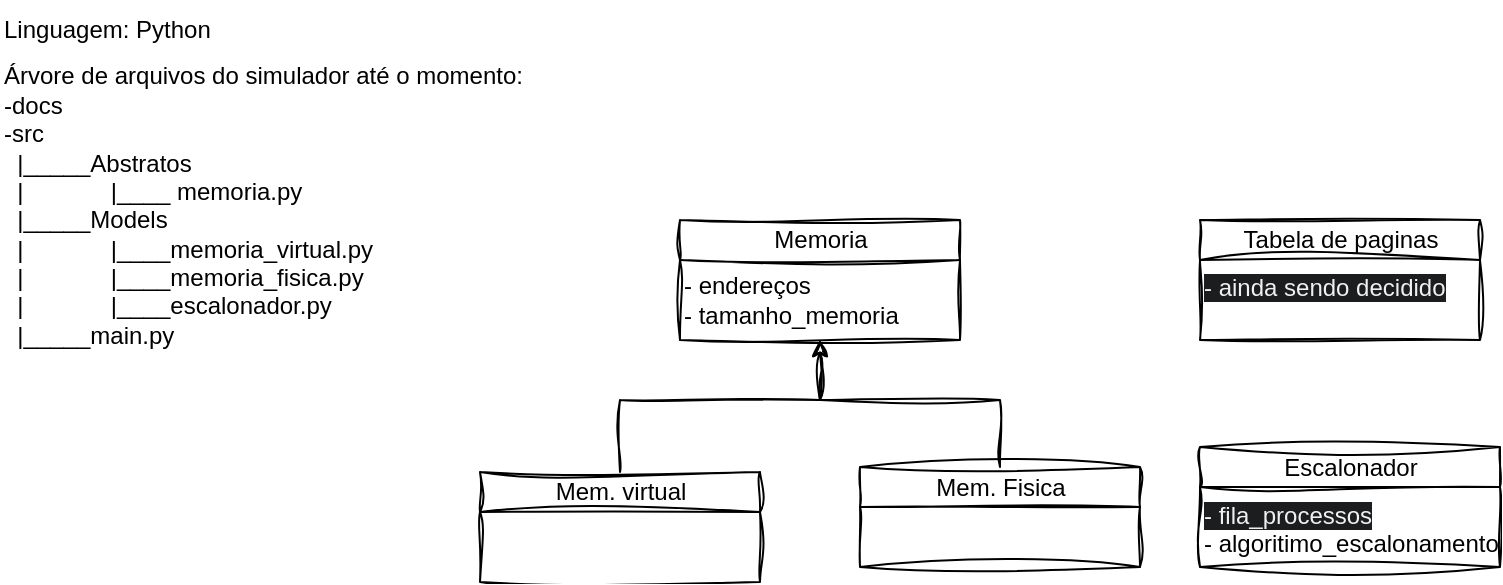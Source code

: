 <mxfile version="24.7.17">
  <diagram name="Página-1" id="RTlkxNw4YzHTPLM2SJ8g">
    <mxGraphModel dx="864" dy="508" grid="1" gridSize="10" guides="1" tooltips="1" connect="1" arrows="1" fold="1" page="1" pageScale="1" pageWidth="827" pageHeight="1169" math="0" shadow="0">
      <root>
        <mxCell id="0" />
        <mxCell id="1" parent="0" />
        <mxCell id="OjIY8kEyJgJIp9W9q5cX-15" style="edgeStyle=orthogonalEdgeStyle;rounded=0;orthogonalLoop=1;jettySize=auto;html=1;exitX=0.5;exitY=0;exitDx=0;exitDy=0;entryX=0.5;entryY=1;entryDx=0;entryDy=0;sketch=1;curveFitting=1;jiggle=2;" parent="1" source="OjIY8kEyJgJIp9W9q5cX-1" target="OjIY8kEyJgJIp9W9q5cX-13" edge="1">
          <mxGeometry relative="1" as="geometry">
            <Array as="points">
              <mxPoint x="330" y="220" />
              <mxPoint x="430" y="220" />
            </Array>
          </mxGeometry>
        </mxCell>
        <mxCell id="OjIY8kEyJgJIp9W9q5cX-1" value="Mem. virtual" style="swimlane;fontStyle=0;childLayout=stackLayout;horizontal=1;startSize=20;fillColor=none;horizontalStack=0;resizeParent=1;resizeParentMax=0;resizeLast=0;collapsible=1;marginBottom=0;html=1;swimlaneLine=1;sketch=1;curveFitting=1;jiggle=2;" parent="1" vertex="1">
          <mxGeometry x="260" y="256" width="140" height="55" as="geometry" />
        </mxCell>
        <mxCell id="OjIY8kEyJgJIp9W9q5cX-5" value="Mem. Fisica" style="swimlane;fontStyle=0;childLayout=stackLayout;horizontal=1;startSize=20;fillColor=none;horizontalStack=0;resizeParent=1;resizeParentMax=0;resizeLast=0;collapsible=1;marginBottom=0;html=1;sketch=1;curveFitting=1;jiggle=2;" parent="1" vertex="1">
          <mxGeometry x="450" y="253.5" width="140" height="50" as="geometry" />
        </mxCell>
        <mxCell id="OjIY8kEyJgJIp9W9q5cX-6" value="Tabela de paginas" style="swimlane;fontStyle=0;childLayout=stackLayout;horizontal=1;startSize=20;fillColor=none;horizontalStack=0;resizeParent=1;resizeParentMax=0;resizeLast=0;collapsible=1;marginBottom=0;html=1;sketch=1;curveFitting=1;jiggle=2;" parent="1" vertex="1">
          <mxGeometry x="620" y="130" width="140" height="60" as="geometry" />
        </mxCell>
        <mxCell id="OjIY8kEyJgJIp9W9q5cX-10" value="&lt;span style=&quot;color: rgb(240, 240, 240); font-family: Helvetica; font-size: 12px; font-style: normal; font-variant-ligatures: normal; font-variant-caps: normal; font-weight: 400; letter-spacing: normal; orphans: 2; text-align: center; text-indent: 0px; text-transform: none; widows: 2; word-spacing: 0px; -webkit-text-stroke-width: 0px; white-space: nowrap; background-color: rgb(27, 29, 30); text-decoration-thickness: initial; text-decoration-style: initial; text-decoration-color: initial; display: inline !important; float: none;&quot;&gt;- ainda sendo decidido&lt;/span&gt;" style="text;whiteSpace=wrap;html=1;sketch=1;curveFitting=1;jiggle=2;" parent="OjIY8kEyJgJIp9W9q5cX-6" vertex="1">
          <mxGeometry y="20" width="140" height="40" as="geometry" />
        </mxCell>
        <mxCell id="OjIY8kEyJgJIp9W9q5cX-13" value="Memoria" style="swimlane;fontStyle=0;childLayout=stackLayout;horizontal=1;startSize=20;fillColor=none;horizontalStack=0;resizeParent=1;resizeParentMax=0;resizeLast=0;collapsible=1;marginBottom=0;html=1;swimlaneLine=1;sketch=1;curveFitting=1;jiggle=2;" parent="1" vertex="1">
          <mxGeometry x="360" y="130" width="140" height="60" as="geometry" />
        </mxCell>
        <mxCell id="OjIY8kEyJgJIp9W9q5cX-14" value="- endereços&lt;div&gt;- tamanho_memoria&lt;/div&gt;" style="text;html=1;align=left;verticalAlign=middle;resizable=0;points=[];autosize=1;strokeColor=none;fillColor=none;sketch=1;curveFitting=1;jiggle=2;" parent="OjIY8kEyJgJIp9W9q5cX-13" vertex="1">
          <mxGeometry y="20" width="140" height="40" as="geometry" />
        </mxCell>
        <mxCell id="OjIY8kEyJgJIp9W9q5cX-17" style="edgeStyle=orthogonalEdgeStyle;rounded=0;orthogonalLoop=1;jettySize=auto;html=1;exitX=0.5;exitY=0;exitDx=0;exitDy=0;sketch=1;curveFitting=1;jiggle=2;" parent="1" source="OjIY8kEyJgJIp9W9q5cX-5" edge="1">
          <mxGeometry relative="1" as="geometry">
            <mxPoint x="430" y="190" as="targetPoint" />
            <Array as="points">
              <mxPoint x="520" y="220" />
              <mxPoint x="430" y="220" />
            </Array>
          </mxGeometry>
        </mxCell>
        <mxCell id="OjIY8kEyJgJIp9W9q5cX-21" value="Linguagem: Python" style="text;html=1;align=left;verticalAlign=middle;resizable=0;points=[];autosize=1;strokeColor=none;fillColor=none;sketch=1;curveFitting=1;jiggle=2;" parent="1" vertex="1">
          <mxGeometry x="20" y="20" width="130" height="30" as="geometry" />
        </mxCell>
        <mxCell id="OjIY8kEyJgJIp9W9q5cX-22" value="Árvore de arquivos do simulador até o momento:&lt;div&gt;-docs&lt;/div&gt;&lt;div&gt;-src&lt;/div&gt;&lt;div&gt;&amp;nbsp; |_____Abstratos&lt;br&gt;&lt;/div&gt;&lt;div&gt;&amp;nbsp; |&lt;span style=&quot;white-space: pre;&quot;&gt;&#x9;&lt;/span&gt;&lt;span style=&quot;white-space: pre;&quot;&gt;&#x9;&lt;/span&gt;|____ memoria.py&lt;br&gt;&lt;/div&gt;&lt;div&gt;&amp;nbsp; |_____Models&lt;/div&gt;&lt;div&gt;&amp;nbsp; |&lt;span style=&quot;white-space: pre;&quot;&gt;&#x9;&lt;/span&gt;&amp;nbsp; &amp;nbsp; &amp;nbsp; &amp;nbsp; |____memoria_virtual.py&lt;br&gt;&lt;/div&gt;&lt;div&gt;&amp;nbsp; |&lt;span style=&quot;white-space: pre;&quot;&gt;&#x9;&lt;/span&gt;&lt;span style=&quot;white-space: pre;&quot;&gt;&#x9;&lt;/span&gt;|____memoria_fisica.py&lt;br&gt;&lt;/div&gt;&lt;div&gt;&lt;div&gt;&amp;nbsp; |&lt;span style=&quot;white-space-collapse: preserve;&quot;&gt;&#x9;&lt;/span&gt;&lt;span style=&quot;white-space-collapse: preserve;&quot;&gt;&#x9;&lt;/span&gt;|____escalonador.py&lt;/div&gt;&lt;/div&gt;&lt;div&gt;&amp;nbsp; |_____main.py&lt;/div&gt;&lt;div&gt;&amp;nbsp;&amp;nbsp;&lt;/div&gt;" style="text;html=1;align=left;verticalAlign=middle;resizable=0;points=[];autosize=1;strokeColor=none;fillColor=none;sketch=1;curveFitting=1;jiggle=2;" parent="1" vertex="1">
          <mxGeometry x="20" y="45" width="280" height="170" as="geometry" />
        </mxCell>
        <mxCell id="OjIY8kEyJgJIp9W9q5cX-25" value="Escalonador" style="swimlane;fontStyle=0;childLayout=stackLayout;horizontal=1;startSize=20;fillColor=none;horizontalStack=0;resizeParent=1;resizeParentMax=0;resizeLast=0;collapsible=1;marginBottom=0;html=1;sketch=1;curveFitting=1;jiggle=2;" parent="1" vertex="1">
          <mxGeometry x="620" y="243.5" width="150" height="60" as="geometry" />
        </mxCell>
        <mxCell id="OjIY8kEyJgJIp9W9q5cX-26" value="&lt;span style=&quot;color: rgb(240, 240, 240); font-family: Helvetica; font-size: 12px; font-style: normal; font-variant-ligatures: normal; font-variant-caps: normal; font-weight: 400; letter-spacing: normal; orphans: 2; text-align: center; text-indent: 0px; text-transform: none; widows: 2; word-spacing: 0px; -webkit-text-stroke-width: 0px; white-space: nowrap; background-color: rgb(27, 29, 30); text-decoration-thickness: initial; text-decoration-style: initial; text-decoration-color: initial; display: inline !important; float: none;&quot;&gt;- fila_processos&lt;/span&gt;&lt;div&gt;- algoritimo_escalonamento&lt;/div&gt;" style="text;whiteSpace=wrap;html=1;sketch=1;curveFitting=1;jiggle=2;" parent="OjIY8kEyJgJIp9W9q5cX-25" vertex="1">
          <mxGeometry y="20" width="150" height="40" as="geometry" />
        </mxCell>
      </root>
    </mxGraphModel>
  </diagram>
</mxfile>
